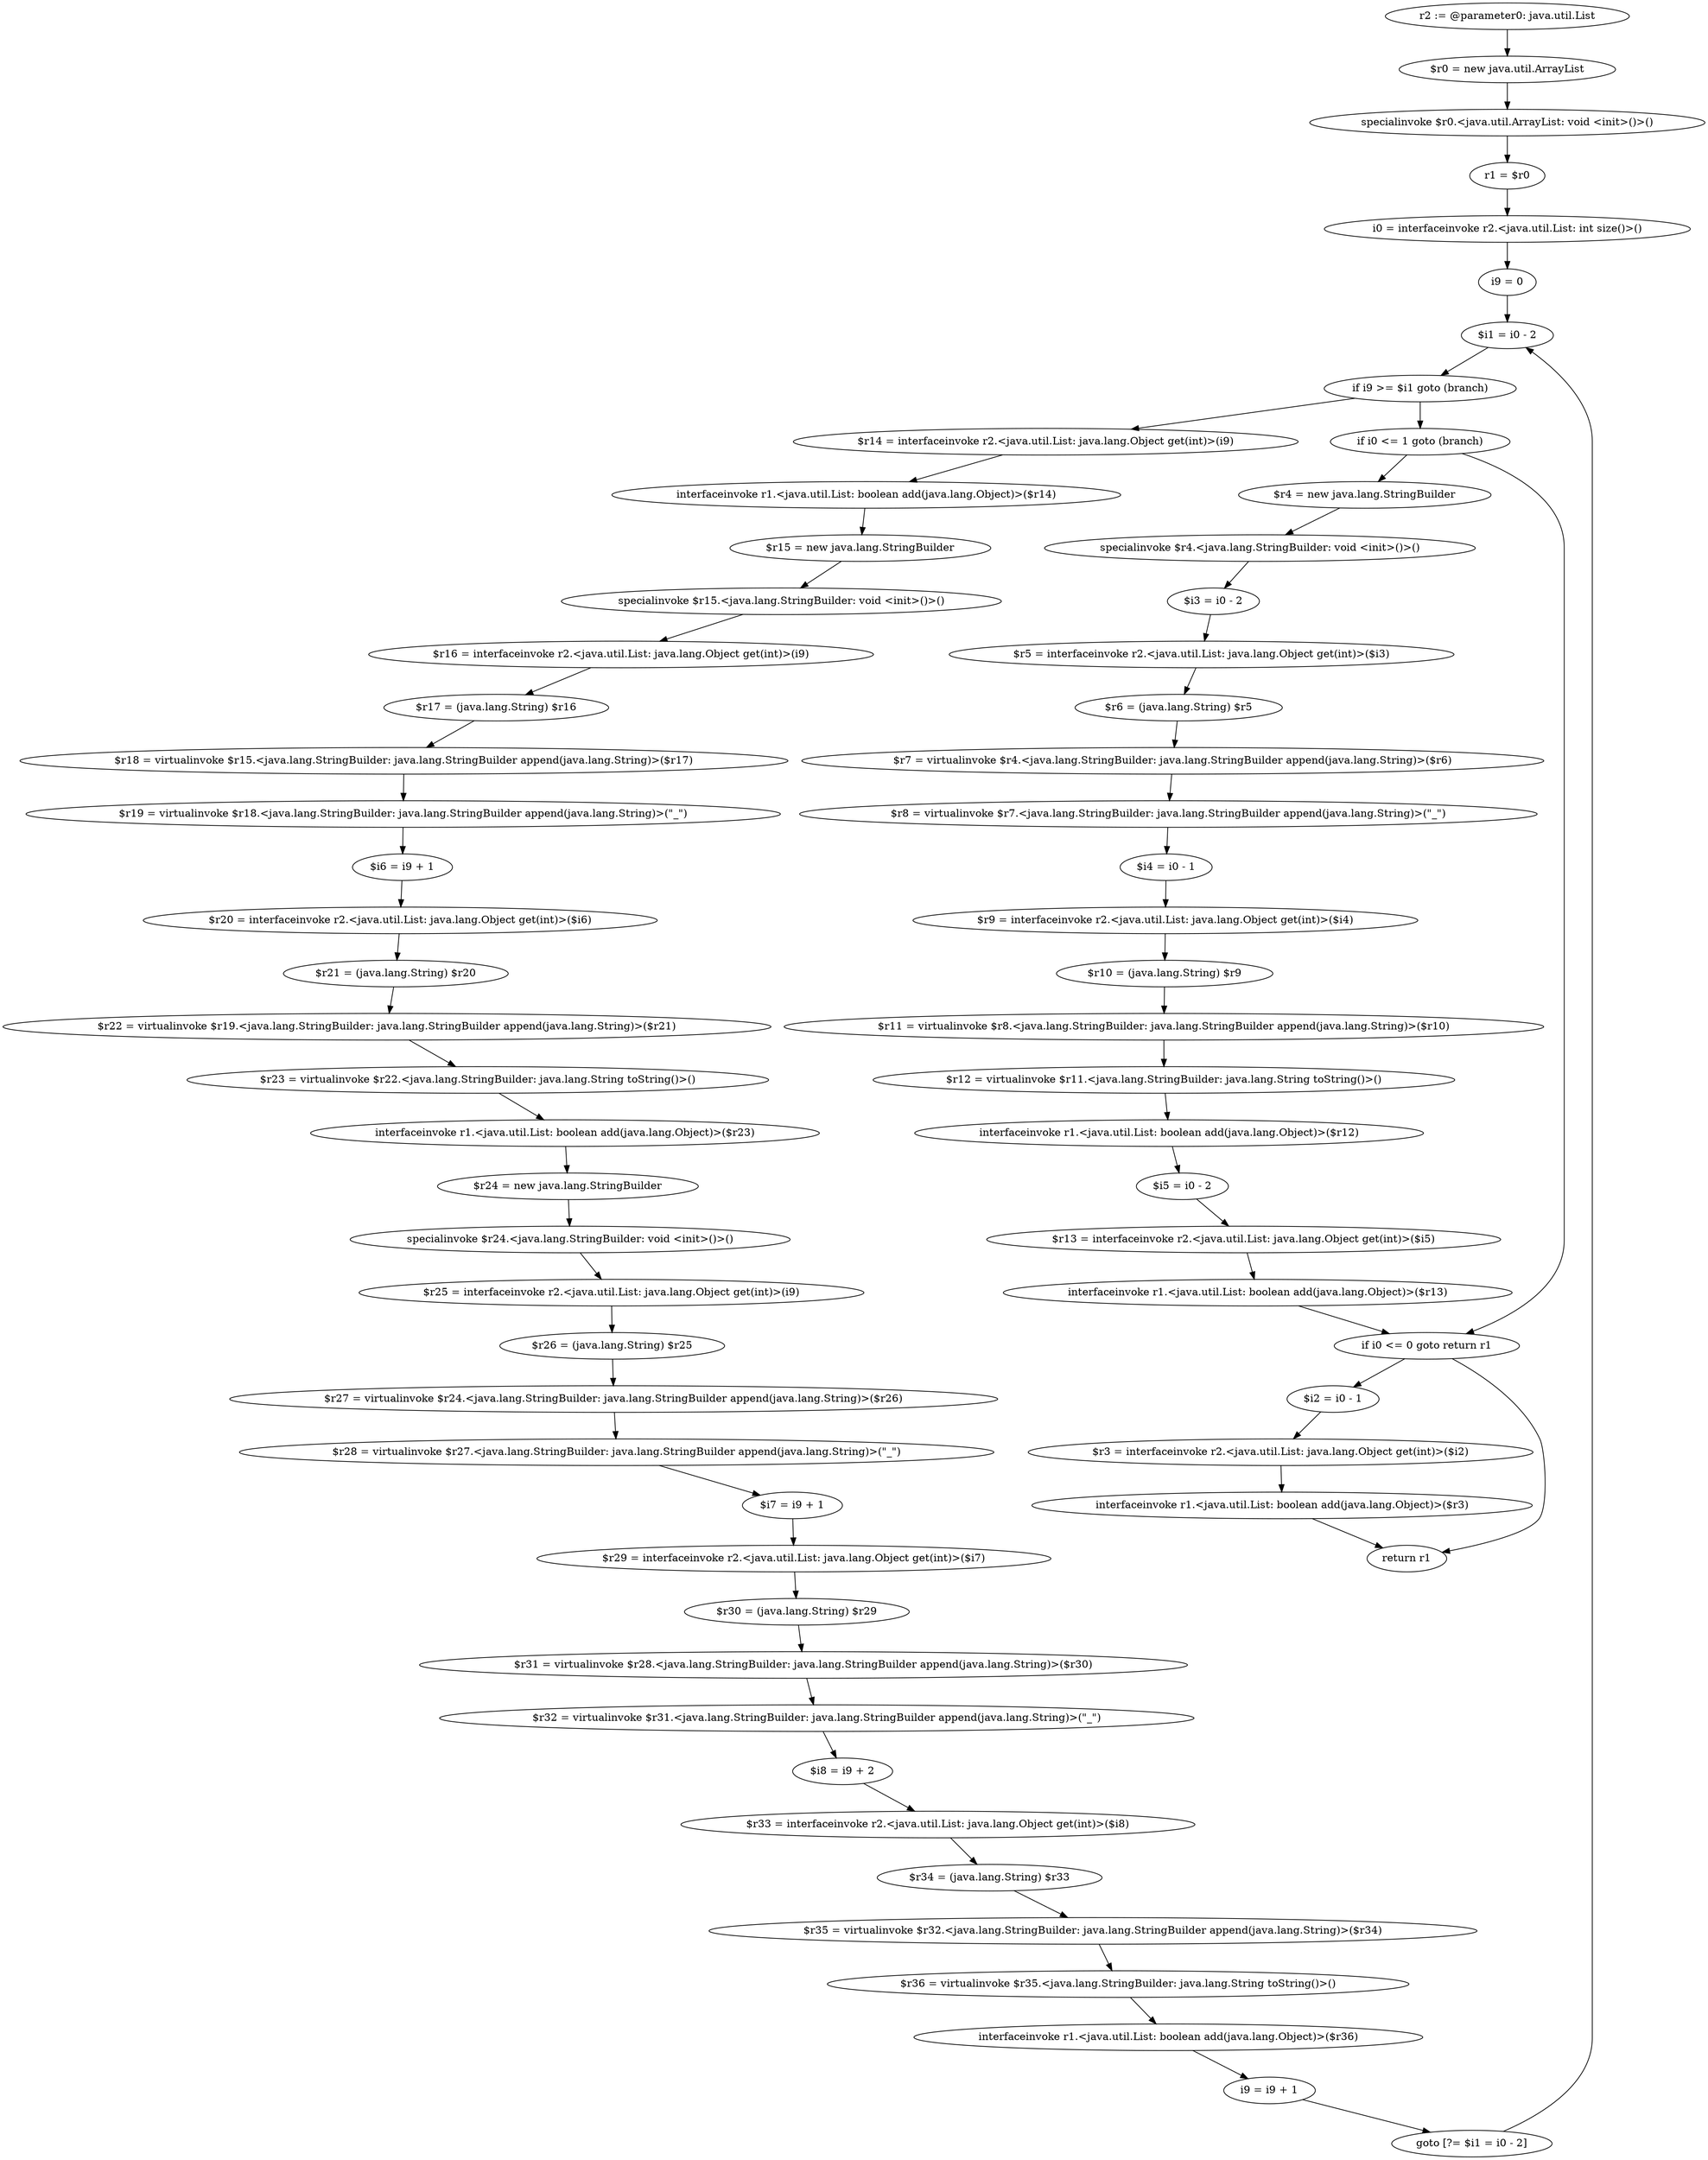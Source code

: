 digraph "unitGraph" {
    "r2 := @parameter0: java.util.List"
    "$r0 = new java.util.ArrayList"
    "specialinvoke $r0.<java.util.ArrayList: void <init>()>()"
    "r1 = $r0"
    "i0 = interfaceinvoke r2.<java.util.List: int size()>()"
    "i9 = 0"
    "$i1 = i0 - 2"
    "if i9 >= $i1 goto (branch)"
    "$r14 = interfaceinvoke r2.<java.util.List: java.lang.Object get(int)>(i9)"
    "interfaceinvoke r1.<java.util.List: boolean add(java.lang.Object)>($r14)"
    "$r15 = new java.lang.StringBuilder"
    "specialinvoke $r15.<java.lang.StringBuilder: void <init>()>()"
    "$r16 = interfaceinvoke r2.<java.util.List: java.lang.Object get(int)>(i9)"
    "$r17 = (java.lang.String) $r16"
    "$r18 = virtualinvoke $r15.<java.lang.StringBuilder: java.lang.StringBuilder append(java.lang.String)>($r17)"
    "$r19 = virtualinvoke $r18.<java.lang.StringBuilder: java.lang.StringBuilder append(java.lang.String)>(\"_\")"
    "$i6 = i9 + 1"
    "$r20 = interfaceinvoke r2.<java.util.List: java.lang.Object get(int)>($i6)"
    "$r21 = (java.lang.String) $r20"
    "$r22 = virtualinvoke $r19.<java.lang.StringBuilder: java.lang.StringBuilder append(java.lang.String)>($r21)"
    "$r23 = virtualinvoke $r22.<java.lang.StringBuilder: java.lang.String toString()>()"
    "interfaceinvoke r1.<java.util.List: boolean add(java.lang.Object)>($r23)"
    "$r24 = new java.lang.StringBuilder"
    "specialinvoke $r24.<java.lang.StringBuilder: void <init>()>()"
    "$r25 = interfaceinvoke r2.<java.util.List: java.lang.Object get(int)>(i9)"
    "$r26 = (java.lang.String) $r25"
    "$r27 = virtualinvoke $r24.<java.lang.StringBuilder: java.lang.StringBuilder append(java.lang.String)>($r26)"
    "$r28 = virtualinvoke $r27.<java.lang.StringBuilder: java.lang.StringBuilder append(java.lang.String)>(\"_\")"
    "$i7 = i9 + 1"
    "$r29 = interfaceinvoke r2.<java.util.List: java.lang.Object get(int)>($i7)"
    "$r30 = (java.lang.String) $r29"
    "$r31 = virtualinvoke $r28.<java.lang.StringBuilder: java.lang.StringBuilder append(java.lang.String)>($r30)"
    "$r32 = virtualinvoke $r31.<java.lang.StringBuilder: java.lang.StringBuilder append(java.lang.String)>(\"_\")"
    "$i8 = i9 + 2"
    "$r33 = interfaceinvoke r2.<java.util.List: java.lang.Object get(int)>($i8)"
    "$r34 = (java.lang.String) $r33"
    "$r35 = virtualinvoke $r32.<java.lang.StringBuilder: java.lang.StringBuilder append(java.lang.String)>($r34)"
    "$r36 = virtualinvoke $r35.<java.lang.StringBuilder: java.lang.String toString()>()"
    "interfaceinvoke r1.<java.util.List: boolean add(java.lang.Object)>($r36)"
    "i9 = i9 + 1"
    "goto [?= $i1 = i0 - 2]"
    "if i0 <= 1 goto (branch)"
    "$r4 = new java.lang.StringBuilder"
    "specialinvoke $r4.<java.lang.StringBuilder: void <init>()>()"
    "$i3 = i0 - 2"
    "$r5 = interfaceinvoke r2.<java.util.List: java.lang.Object get(int)>($i3)"
    "$r6 = (java.lang.String) $r5"
    "$r7 = virtualinvoke $r4.<java.lang.StringBuilder: java.lang.StringBuilder append(java.lang.String)>($r6)"
    "$r8 = virtualinvoke $r7.<java.lang.StringBuilder: java.lang.StringBuilder append(java.lang.String)>(\"_\")"
    "$i4 = i0 - 1"
    "$r9 = interfaceinvoke r2.<java.util.List: java.lang.Object get(int)>($i4)"
    "$r10 = (java.lang.String) $r9"
    "$r11 = virtualinvoke $r8.<java.lang.StringBuilder: java.lang.StringBuilder append(java.lang.String)>($r10)"
    "$r12 = virtualinvoke $r11.<java.lang.StringBuilder: java.lang.String toString()>()"
    "interfaceinvoke r1.<java.util.List: boolean add(java.lang.Object)>($r12)"
    "$i5 = i0 - 2"
    "$r13 = interfaceinvoke r2.<java.util.List: java.lang.Object get(int)>($i5)"
    "interfaceinvoke r1.<java.util.List: boolean add(java.lang.Object)>($r13)"
    "if i0 <= 0 goto return r1"
    "$i2 = i0 - 1"
    "$r3 = interfaceinvoke r2.<java.util.List: java.lang.Object get(int)>($i2)"
    "interfaceinvoke r1.<java.util.List: boolean add(java.lang.Object)>($r3)"
    "return r1"
    "r2 := @parameter0: java.util.List"->"$r0 = new java.util.ArrayList";
    "$r0 = new java.util.ArrayList"->"specialinvoke $r0.<java.util.ArrayList: void <init>()>()";
    "specialinvoke $r0.<java.util.ArrayList: void <init>()>()"->"r1 = $r0";
    "r1 = $r0"->"i0 = interfaceinvoke r2.<java.util.List: int size()>()";
    "i0 = interfaceinvoke r2.<java.util.List: int size()>()"->"i9 = 0";
    "i9 = 0"->"$i1 = i0 - 2";
    "$i1 = i0 - 2"->"if i9 >= $i1 goto (branch)";
    "if i9 >= $i1 goto (branch)"->"$r14 = interfaceinvoke r2.<java.util.List: java.lang.Object get(int)>(i9)";
    "if i9 >= $i1 goto (branch)"->"if i0 <= 1 goto (branch)";
    "$r14 = interfaceinvoke r2.<java.util.List: java.lang.Object get(int)>(i9)"->"interfaceinvoke r1.<java.util.List: boolean add(java.lang.Object)>($r14)";
    "interfaceinvoke r1.<java.util.List: boolean add(java.lang.Object)>($r14)"->"$r15 = new java.lang.StringBuilder";
    "$r15 = new java.lang.StringBuilder"->"specialinvoke $r15.<java.lang.StringBuilder: void <init>()>()";
    "specialinvoke $r15.<java.lang.StringBuilder: void <init>()>()"->"$r16 = interfaceinvoke r2.<java.util.List: java.lang.Object get(int)>(i9)";
    "$r16 = interfaceinvoke r2.<java.util.List: java.lang.Object get(int)>(i9)"->"$r17 = (java.lang.String) $r16";
    "$r17 = (java.lang.String) $r16"->"$r18 = virtualinvoke $r15.<java.lang.StringBuilder: java.lang.StringBuilder append(java.lang.String)>($r17)";
    "$r18 = virtualinvoke $r15.<java.lang.StringBuilder: java.lang.StringBuilder append(java.lang.String)>($r17)"->"$r19 = virtualinvoke $r18.<java.lang.StringBuilder: java.lang.StringBuilder append(java.lang.String)>(\"_\")";
    "$r19 = virtualinvoke $r18.<java.lang.StringBuilder: java.lang.StringBuilder append(java.lang.String)>(\"_\")"->"$i6 = i9 + 1";
    "$i6 = i9 + 1"->"$r20 = interfaceinvoke r2.<java.util.List: java.lang.Object get(int)>($i6)";
    "$r20 = interfaceinvoke r2.<java.util.List: java.lang.Object get(int)>($i6)"->"$r21 = (java.lang.String) $r20";
    "$r21 = (java.lang.String) $r20"->"$r22 = virtualinvoke $r19.<java.lang.StringBuilder: java.lang.StringBuilder append(java.lang.String)>($r21)";
    "$r22 = virtualinvoke $r19.<java.lang.StringBuilder: java.lang.StringBuilder append(java.lang.String)>($r21)"->"$r23 = virtualinvoke $r22.<java.lang.StringBuilder: java.lang.String toString()>()";
    "$r23 = virtualinvoke $r22.<java.lang.StringBuilder: java.lang.String toString()>()"->"interfaceinvoke r1.<java.util.List: boolean add(java.lang.Object)>($r23)";
    "interfaceinvoke r1.<java.util.List: boolean add(java.lang.Object)>($r23)"->"$r24 = new java.lang.StringBuilder";
    "$r24 = new java.lang.StringBuilder"->"specialinvoke $r24.<java.lang.StringBuilder: void <init>()>()";
    "specialinvoke $r24.<java.lang.StringBuilder: void <init>()>()"->"$r25 = interfaceinvoke r2.<java.util.List: java.lang.Object get(int)>(i9)";
    "$r25 = interfaceinvoke r2.<java.util.List: java.lang.Object get(int)>(i9)"->"$r26 = (java.lang.String) $r25";
    "$r26 = (java.lang.String) $r25"->"$r27 = virtualinvoke $r24.<java.lang.StringBuilder: java.lang.StringBuilder append(java.lang.String)>($r26)";
    "$r27 = virtualinvoke $r24.<java.lang.StringBuilder: java.lang.StringBuilder append(java.lang.String)>($r26)"->"$r28 = virtualinvoke $r27.<java.lang.StringBuilder: java.lang.StringBuilder append(java.lang.String)>(\"_\")";
    "$r28 = virtualinvoke $r27.<java.lang.StringBuilder: java.lang.StringBuilder append(java.lang.String)>(\"_\")"->"$i7 = i9 + 1";
    "$i7 = i9 + 1"->"$r29 = interfaceinvoke r2.<java.util.List: java.lang.Object get(int)>($i7)";
    "$r29 = interfaceinvoke r2.<java.util.List: java.lang.Object get(int)>($i7)"->"$r30 = (java.lang.String) $r29";
    "$r30 = (java.lang.String) $r29"->"$r31 = virtualinvoke $r28.<java.lang.StringBuilder: java.lang.StringBuilder append(java.lang.String)>($r30)";
    "$r31 = virtualinvoke $r28.<java.lang.StringBuilder: java.lang.StringBuilder append(java.lang.String)>($r30)"->"$r32 = virtualinvoke $r31.<java.lang.StringBuilder: java.lang.StringBuilder append(java.lang.String)>(\"_\")";
    "$r32 = virtualinvoke $r31.<java.lang.StringBuilder: java.lang.StringBuilder append(java.lang.String)>(\"_\")"->"$i8 = i9 + 2";
    "$i8 = i9 + 2"->"$r33 = interfaceinvoke r2.<java.util.List: java.lang.Object get(int)>($i8)";
    "$r33 = interfaceinvoke r2.<java.util.List: java.lang.Object get(int)>($i8)"->"$r34 = (java.lang.String) $r33";
    "$r34 = (java.lang.String) $r33"->"$r35 = virtualinvoke $r32.<java.lang.StringBuilder: java.lang.StringBuilder append(java.lang.String)>($r34)";
    "$r35 = virtualinvoke $r32.<java.lang.StringBuilder: java.lang.StringBuilder append(java.lang.String)>($r34)"->"$r36 = virtualinvoke $r35.<java.lang.StringBuilder: java.lang.String toString()>()";
    "$r36 = virtualinvoke $r35.<java.lang.StringBuilder: java.lang.String toString()>()"->"interfaceinvoke r1.<java.util.List: boolean add(java.lang.Object)>($r36)";
    "interfaceinvoke r1.<java.util.List: boolean add(java.lang.Object)>($r36)"->"i9 = i9 + 1";
    "i9 = i9 + 1"->"goto [?= $i1 = i0 - 2]";
    "goto [?= $i1 = i0 - 2]"->"$i1 = i0 - 2";
    "if i0 <= 1 goto (branch)"->"$r4 = new java.lang.StringBuilder";
    "if i0 <= 1 goto (branch)"->"if i0 <= 0 goto return r1";
    "$r4 = new java.lang.StringBuilder"->"specialinvoke $r4.<java.lang.StringBuilder: void <init>()>()";
    "specialinvoke $r4.<java.lang.StringBuilder: void <init>()>()"->"$i3 = i0 - 2";
    "$i3 = i0 - 2"->"$r5 = interfaceinvoke r2.<java.util.List: java.lang.Object get(int)>($i3)";
    "$r5 = interfaceinvoke r2.<java.util.List: java.lang.Object get(int)>($i3)"->"$r6 = (java.lang.String) $r5";
    "$r6 = (java.lang.String) $r5"->"$r7 = virtualinvoke $r4.<java.lang.StringBuilder: java.lang.StringBuilder append(java.lang.String)>($r6)";
    "$r7 = virtualinvoke $r4.<java.lang.StringBuilder: java.lang.StringBuilder append(java.lang.String)>($r6)"->"$r8 = virtualinvoke $r7.<java.lang.StringBuilder: java.lang.StringBuilder append(java.lang.String)>(\"_\")";
    "$r8 = virtualinvoke $r7.<java.lang.StringBuilder: java.lang.StringBuilder append(java.lang.String)>(\"_\")"->"$i4 = i0 - 1";
    "$i4 = i0 - 1"->"$r9 = interfaceinvoke r2.<java.util.List: java.lang.Object get(int)>($i4)";
    "$r9 = interfaceinvoke r2.<java.util.List: java.lang.Object get(int)>($i4)"->"$r10 = (java.lang.String) $r9";
    "$r10 = (java.lang.String) $r9"->"$r11 = virtualinvoke $r8.<java.lang.StringBuilder: java.lang.StringBuilder append(java.lang.String)>($r10)";
    "$r11 = virtualinvoke $r8.<java.lang.StringBuilder: java.lang.StringBuilder append(java.lang.String)>($r10)"->"$r12 = virtualinvoke $r11.<java.lang.StringBuilder: java.lang.String toString()>()";
    "$r12 = virtualinvoke $r11.<java.lang.StringBuilder: java.lang.String toString()>()"->"interfaceinvoke r1.<java.util.List: boolean add(java.lang.Object)>($r12)";
    "interfaceinvoke r1.<java.util.List: boolean add(java.lang.Object)>($r12)"->"$i5 = i0 - 2";
    "$i5 = i0 - 2"->"$r13 = interfaceinvoke r2.<java.util.List: java.lang.Object get(int)>($i5)";
    "$r13 = interfaceinvoke r2.<java.util.List: java.lang.Object get(int)>($i5)"->"interfaceinvoke r1.<java.util.List: boolean add(java.lang.Object)>($r13)";
    "interfaceinvoke r1.<java.util.List: boolean add(java.lang.Object)>($r13)"->"if i0 <= 0 goto return r1";
    "if i0 <= 0 goto return r1"->"$i2 = i0 - 1";
    "if i0 <= 0 goto return r1"->"return r1";
    "$i2 = i0 - 1"->"$r3 = interfaceinvoke r2.<java.util.List: java.lang.Object get(int)>($i2)";
    "$r3 = interfaceinvoke r2.<java.util.List: java.lang.Object get(int)>($i2)"->"interfaceinvoke r1.<java.util.List: boolean add(java.lang.Object)>($r3)";
    "interfaceinvoke r1.<java.util.List: boolean add(java.lang.Object)>($r3)"->"return r1";
}
